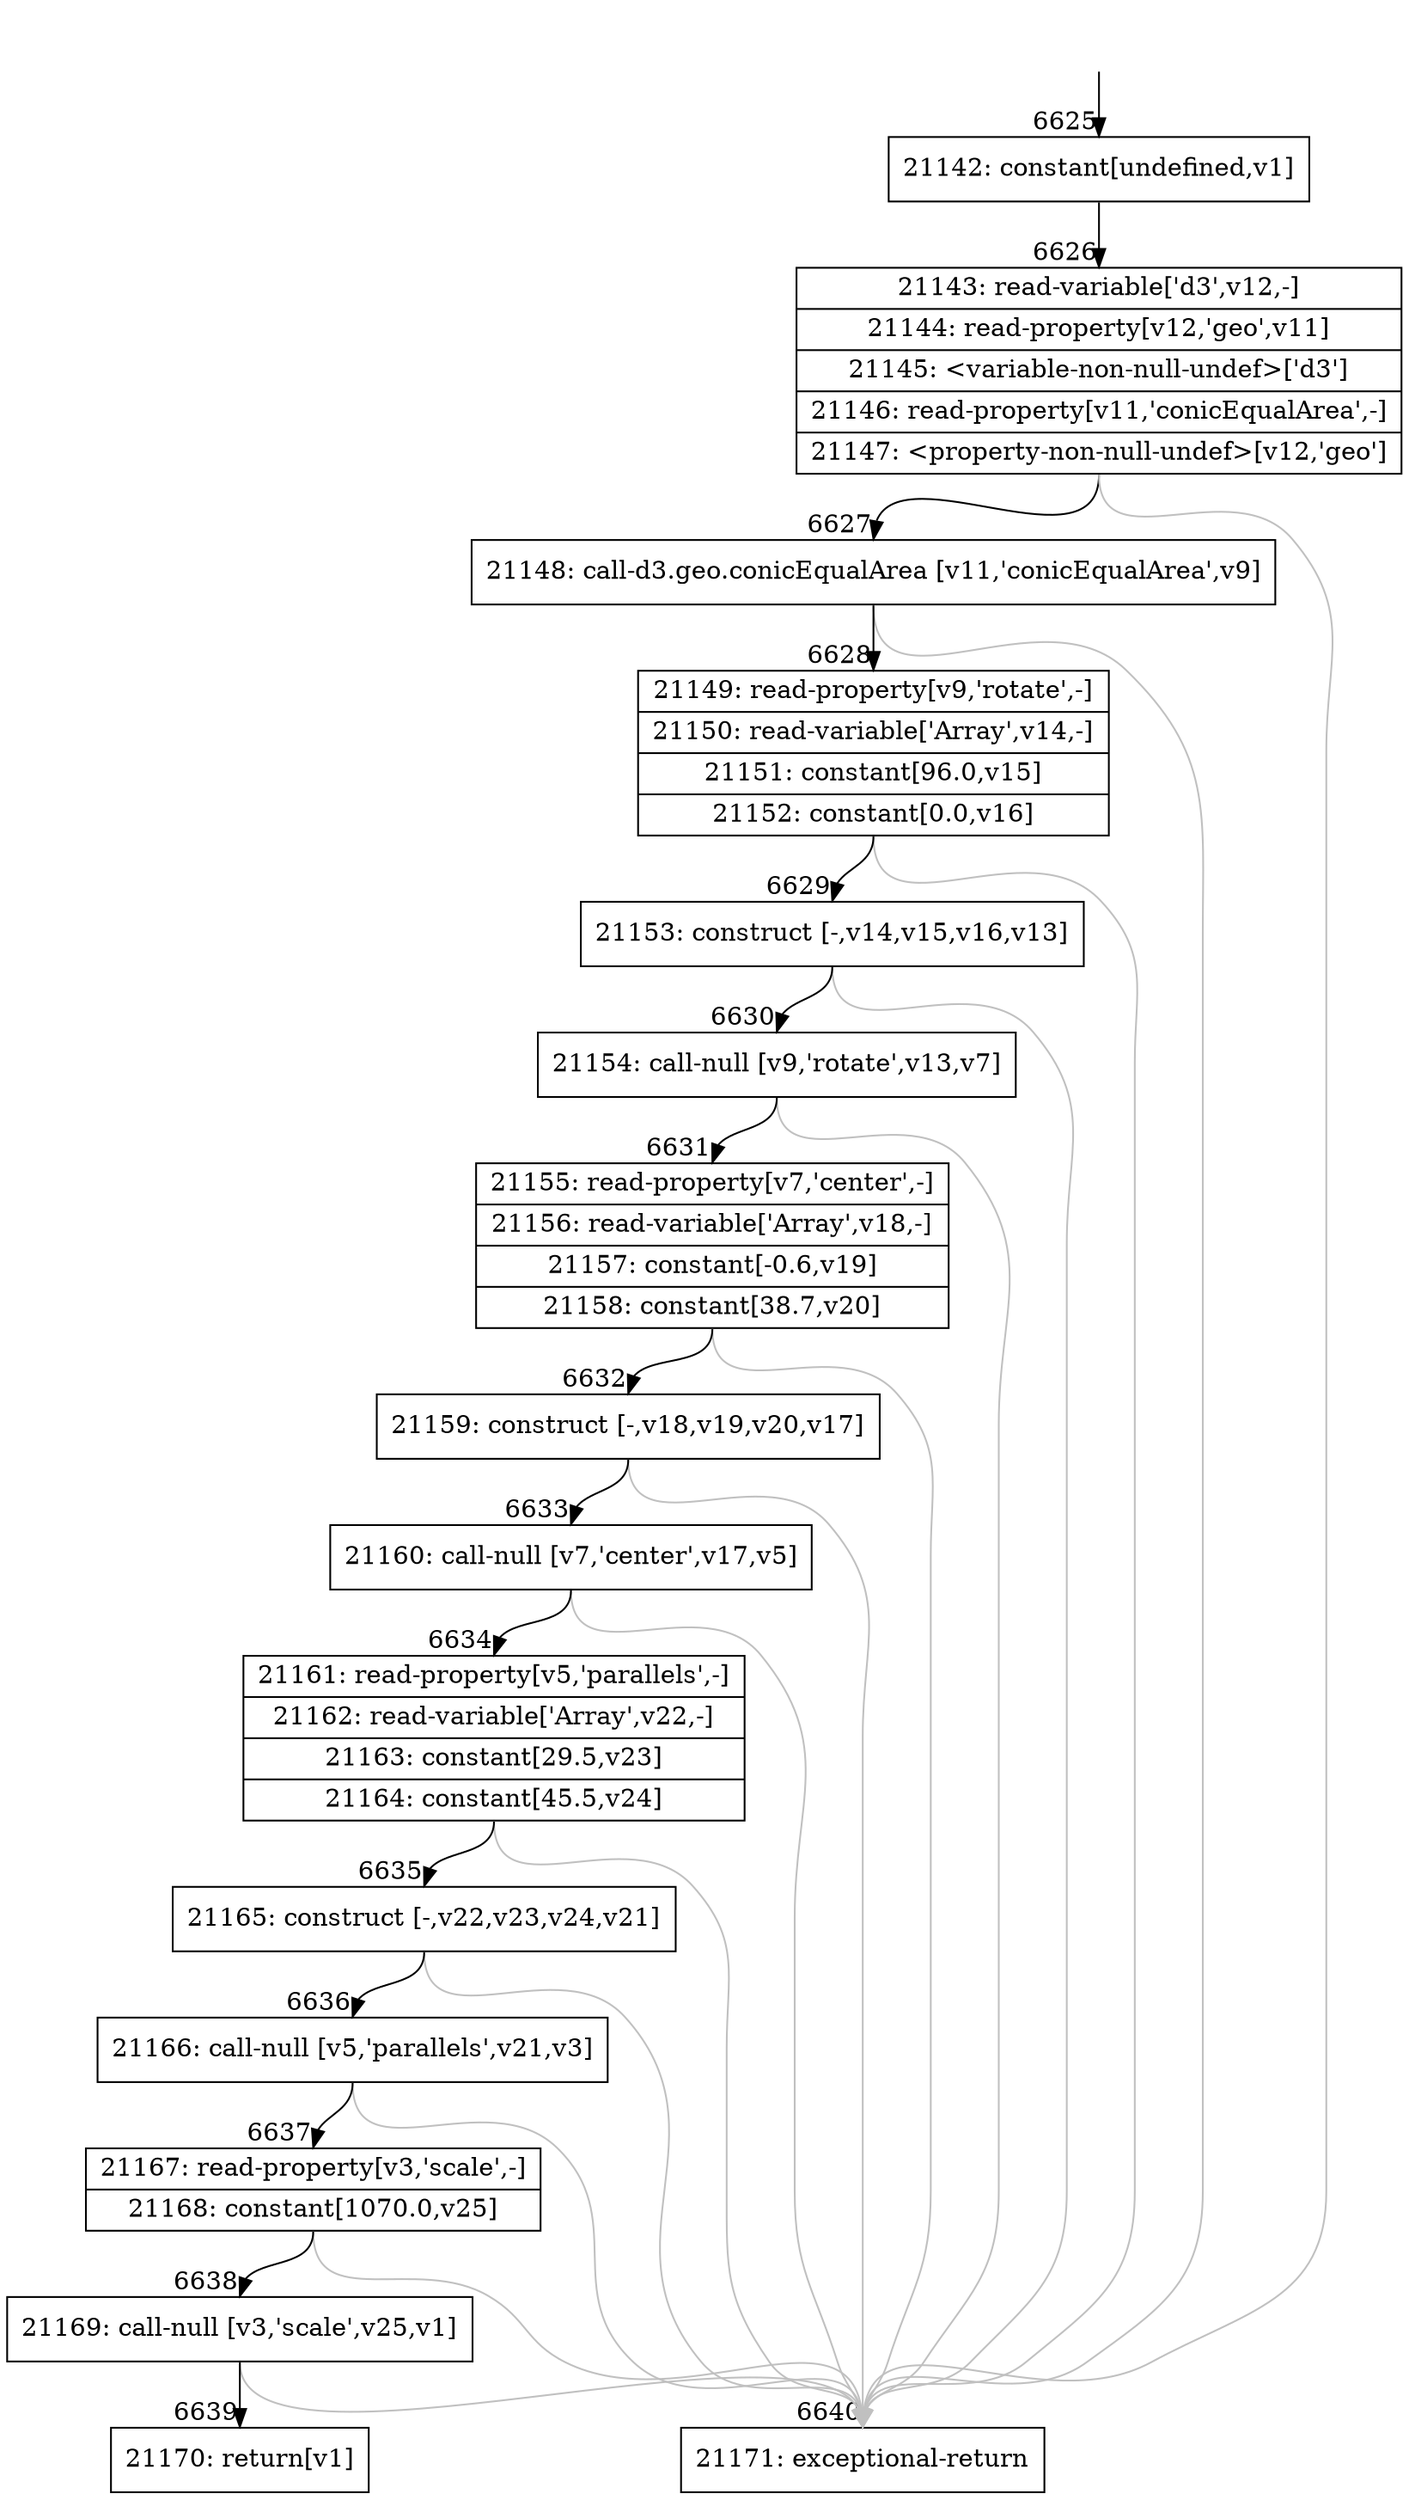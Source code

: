digraph {
rankdir="TD"
BB_entry593[shape=none,label=""];
BB_entry593 -> BB6625 [tailport=s, headport=n, headlabel="    6625"]
BB6625 [shape=record label="{21142: constant[undefined,v1]}" ] 
BB6625 -> BB6626 [tailport=s, headport=n, headlabel="      6626"]
BB6626 [shape=record label="{21143: read-variable['d3',v12,-]|21144: read-property[v12,'geo',v11]|21145: \<variable-non-null-undef\>['d3']|21146: read-property[v11,'conicEqualArea',-]|21147: \<property-non-null-undef\>[v12,'geo']}" ] 
BB6626 -> BB6627 [tailport=s, headport=n, headlabel="      6627"]
BB6626 -> BB6640 [tailport=s, headport=n, color=gray, headlabel="      6640"]
BB6627 [shape=record label="{21148: call-d3.geo.conicEqualArea [v11,'conicEqualArea',v9]}" ] 
BB6627 -> BB6628 [tailport=s, headport=n, headlabel="      6628"]
BB6627 -> BB6640 [tailport=s, headport=n, color=gray]
BB6628 [shape=record label="{21149: read-property[v9,'rotate',-]|21150: read-variable['Array',v14,-]|21151: constant[96.0,v15]|21152: constant[0.0,v16]}" ] 
BB6628 -> BB6629 [tailport=s, headport=n, headlabel="      6629"]
BB6628 -> BB6640 [tailport=s, headport=n, color=gray]
BB6629 [shape=record label="{21153: construct [-,v14,v15,v16,v13]}" ] 
BB6629 -> BB6630 [tailport=s, headport=n, headlabel="      6630"]
BB6629 -> BB6640 [tailport=s, headport=n, color=gray]
BB6630 [shape=record label="{21154: call-null [v9,'rotate',v13,v7]}" ] 
BB6630 -> BB6631 [tailport=s, headport=n, headlabel="      6631"]
BB6630 -> BB6640 [tailport=s, headport=n, color=gray]
BB6631 [shape=record label="{21155: read-property[v7,'center',-]|21156: read-variable['Array',v18,-]|21157: constant[-0.6,v19]|21158: constant[38.7,v20]}" ] 
BB6631 -> BB6632 [tailport=s, headport=n, headlabel="      6632"]
BB6631 -> BB6640 [tailport=s, headport=n, color=gray]
BB6632 [shape=record label="{21159: construct [-,v18,v19,v20,v17]}" ] 
BB6632 -> BB6633 [tailport=s, headport=n, headlabel="      6633"]
BB6632 -> BB6640 [tailport=s, headport=n, color=gray]
BB6633 [shape=record label="{21160: call-null [v7,'center',v17,v5]}" ] 
BB6633 -> BB6634 [tailport=s, headport=n, headlabel="      6634"]
BB6633 -> BB6640 [tailport=s, headport=n, color=gray]
BB6634 [shape=record label="{21161: read-property[v5,'parallels',-]|21162: read-variable['Array',v22,-]|21163: constant[29.5,v23]|21164: constant[45.5,v24]}" ] 
BB6634 -> BB6635 [tailport=s, headport=n, headlabel="      6635"]
BB6634 -> BB6640 [tailport=s, headport=n, color=gray]
BB6635 [shape=record label="{21165: construct [-,v22,v23,v24,v21]}" ] 
BB6635 -> BB6636 [tailport=s, headport=n, headlabel="      6636"]
BB6635 -> BB6640 [tailport=s, headport=n, color=gray]
BB6636 [shape=record label="{21166: call-null [v5,'parallels',v21,v3]}" ] 
BB6636 -> BB6637 [tailport=s, headport=n, headlabel="      6637"]
BB6636 -> BB6640 [tailport=s, headport=n, color=gray]
BB6637 [shape=record label="{21167: read-property[v3,'scale',-]|21168: constant[1070.0,v25]}" ] 
BB6637 -> BB6638 [tailport=s, headport=n, headlabel="      6638"]
BB6637 -> BB6640 [tailport=s, headport=n, color=gray]
BB6638 [shape=record label="{21169: call-null [v3,'scale',v25,v1]}" ] 
BB6638 -> BB6639 [tailport=s, headport=n, headlabel="      6639"]
BB6638 -> BB6640 [tailport=s, headport=n, color=gray]
BB6639 [shape=record label="{21170: return[v1]}" ] 
BB6640 [shape=record label="{21171: exceptional-return}" ] 
//#$~ 3849
}
